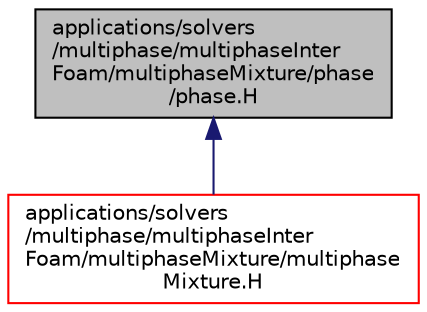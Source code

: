 digraph "applications/solvers/multiphase/multiphaseInterFoam/multiphaseMixture/phase/phase.H"
{
  bgcolor="transparent";
  edge [fontname="Helvetica",fontsize="10",labelfontname="Helvetica",labelfontsize="10"];
  node [fontname="Helvetica",fontsize="10",shape=record];
  Node1 [label="applications/solvers\l/multiphase/multiphaseInter\lFoam/multiphaseMixture/phase\l/phase.H",height=0.2,width=0.4,color="black", fillcolor="grey75", style="filled", fontcolor="black"];
  Node1 -> Node2 [dir="back",color="midnightblue",fontsize="10",style="solid",fontname="Helvetica"];
  Node2 [label="applications/solvers\l/multiphase/multiphaseInter\lFoam/multiphaseMixture/multiphase\lMixture.H",height=0.2,width=0.4,color="red",URL="$a03443.html"];
}
